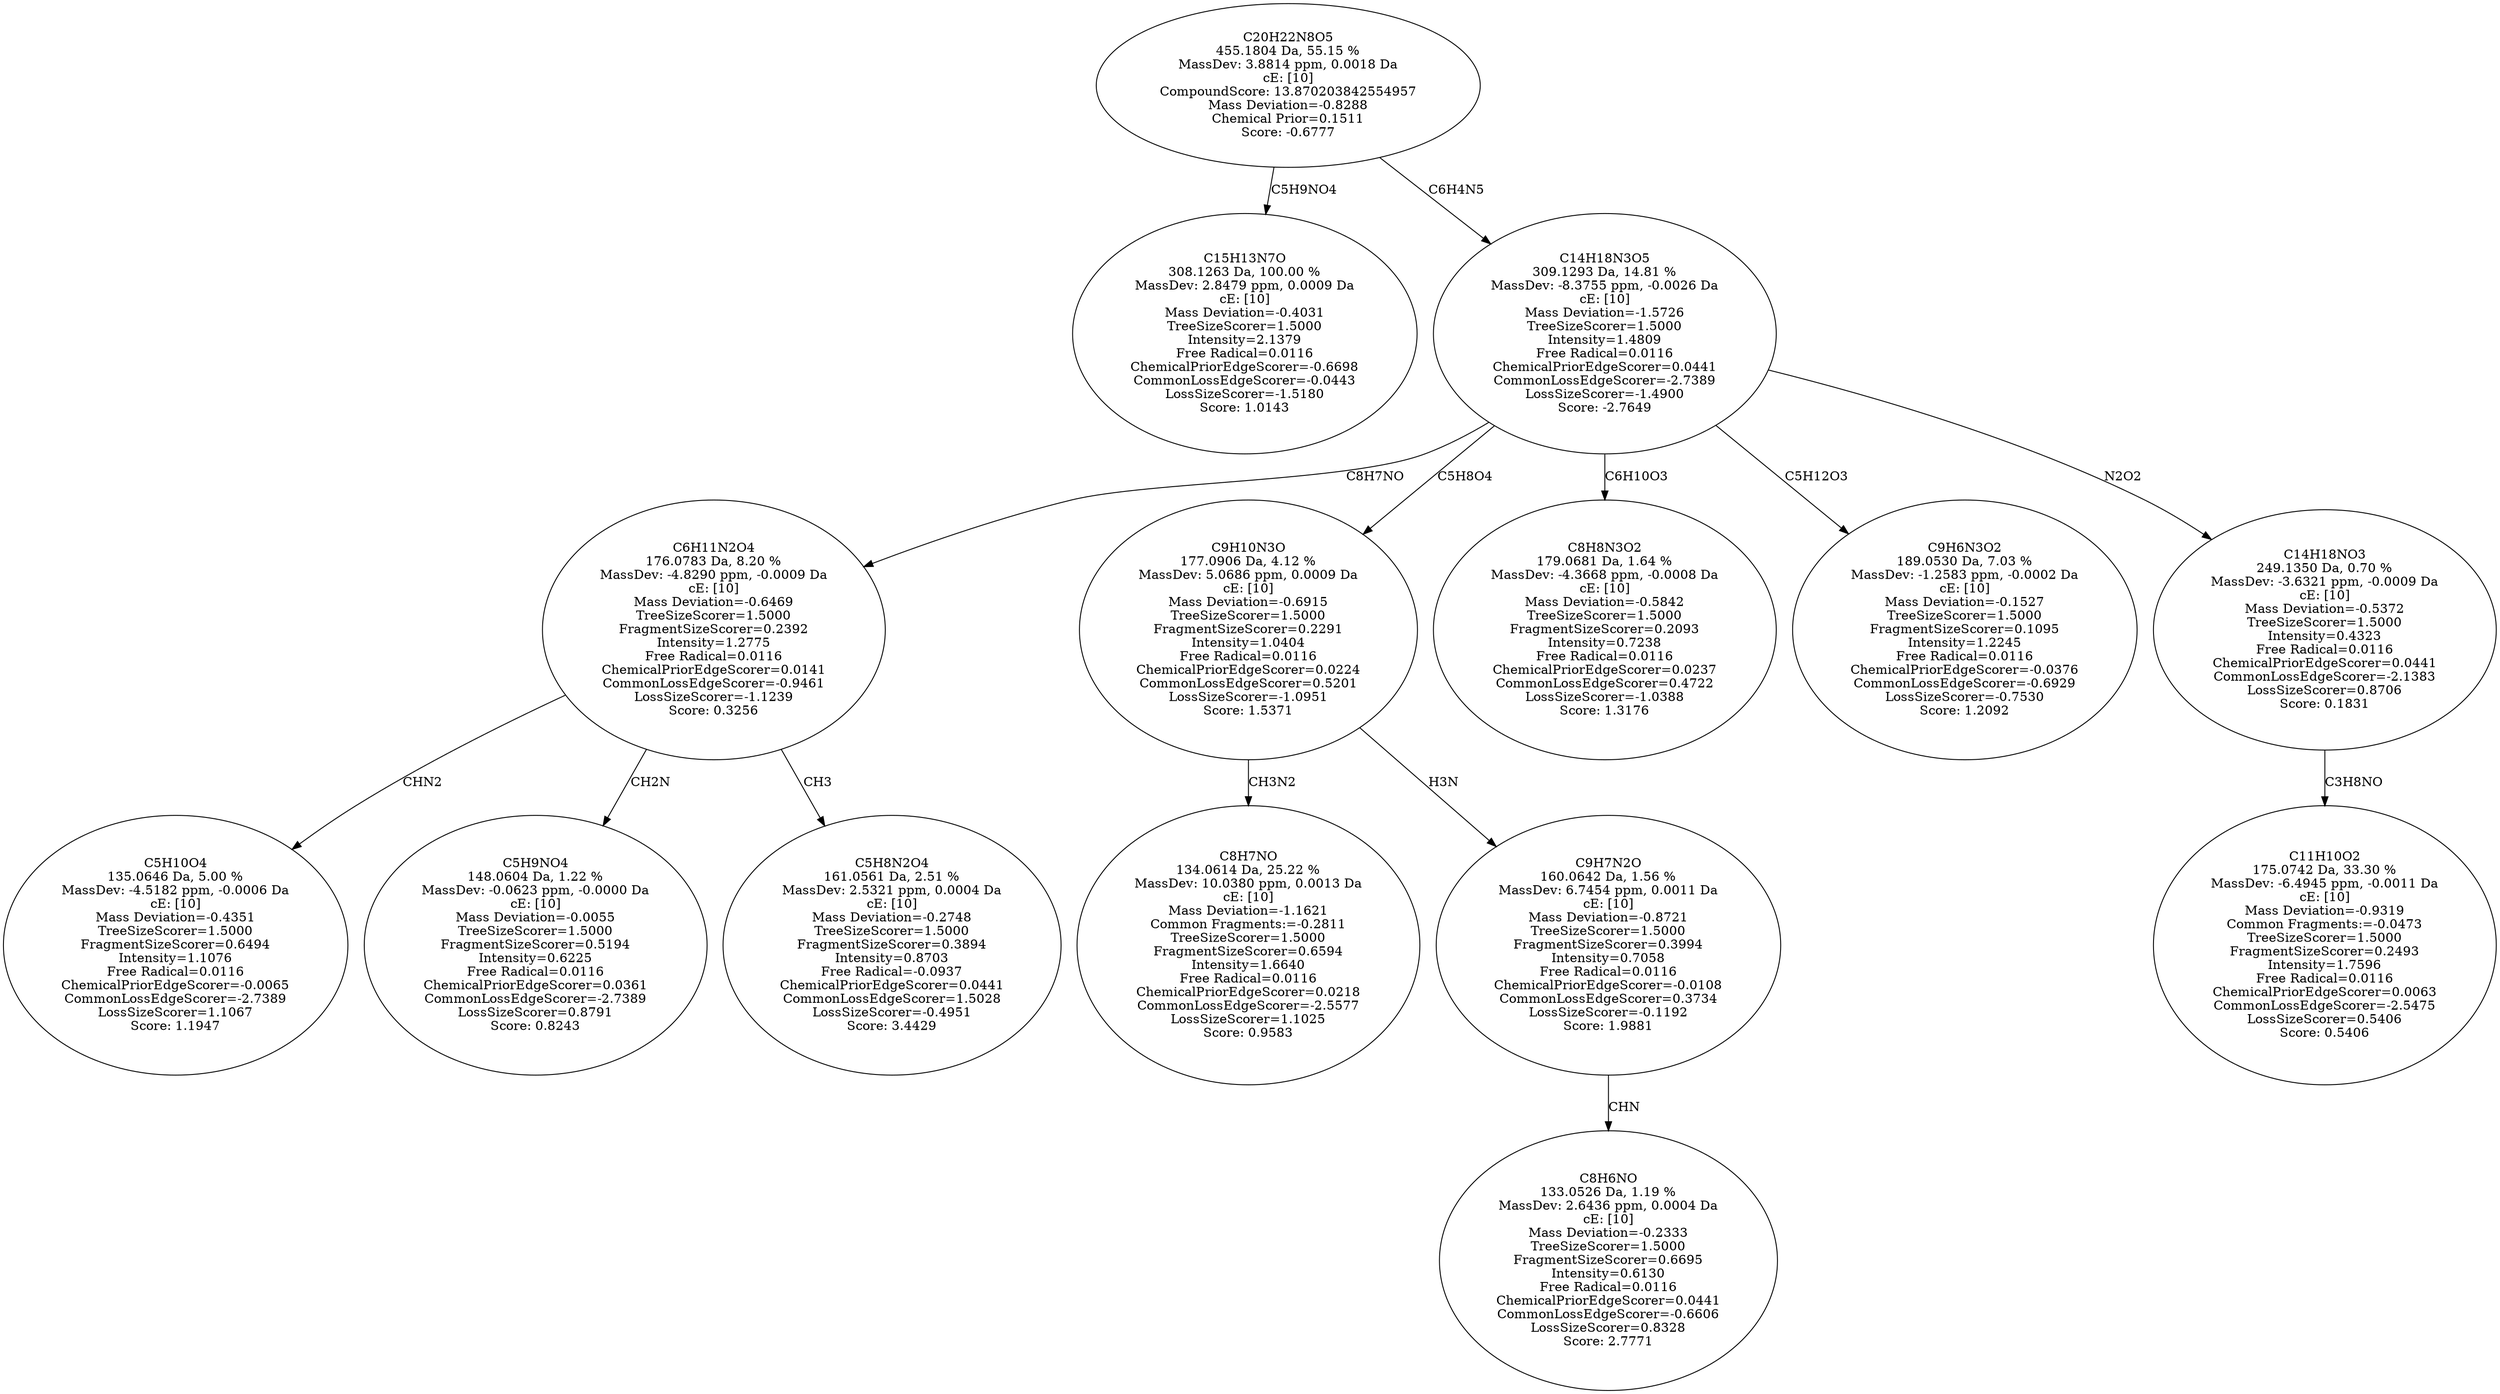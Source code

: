 strict digraph {
v1 [label="C15H13N7O\n308.1263 Da, 100.00 %\nMassDev: 2.8479 ppm, 0.0009 Da\ncE: [10]\nMass Deviation=-0.4031\nTreeSizeScorer=1.5000\nIntensity=2.1379\nFree Radical=0.0116\nChemicalPriorEdgeScorer=-0.6698\nCommonLossEdgeScorer=-0.0443\nLossSizeScorer=-1.5180\nScore: 1.0143"];
v2 [label="C5H10O4\n135.0646 Da, 5.00 %\nMassDev: -4.5182 ppm, -0.0006 Da\ncE: [10]\nMass Deviation=-0.4351\nTreeSizeScorer=1.5000\nFragmentSizeScorer=0.6494\nIntensity=1.1076\nFree Radical=0.0116\nChemicalPriorEdgeScorer=-0.0065\nCommonLossEdgeScorer=-2.7389\nLossSizeScorer=1.1067\nScore: 1.1947"];
v3 [label="C5H9NO4\n148.0604 Da, 1.22 %\nMassDev: -0.0623 ppm, -0.0000 Da\ncE: [10]\nMass Deviation=-0.0055\nTreeSizeScorer=1.5000\nFragmentSizeScorer=0.5194\nIntensity=0.6225\nFree Radical=0.0116\nChemicalPriorEdgeScorer=0.0361\nCommonLossEdgeScorer=-2.7389\nLossSizeScorer=0.8791\nScore: 0.8243"];
v4 [label="C5H8N2O4\n161.0561 Da, 2.51 %\nMassDev: 2.5321 ppm, 0.0004 Da\ncE: [10]\nMass Deviation=-0.2748\nTreeSizeScorer=1.5000\nFragmentSizeScorer=0.3894\nIntensity=0.8703\nFree Radical=-0.0937\nChemicalPriorEdgeScorer=0.0441\nCommonLossEdgeScorer=1.5028\nLossSizeScorer=-0.4951\nScore: 3.4429"];
v5 [label="C6H11N2O4\n176.0783 Da, 8.20 %\nMassDev: -4.8290 ppm, -0.0009 Da\ncE: [10]\nMass Deviation=-0.6469\nTreeSizeScorer=1.5000\nFragmentSizeScorer=0.2392\nIntensity=1.2775\nFree Radical=0.0116\nChemicalPriorEdgeScorer=0.0141\nCommonLossEdgeScorer=-0.9461\nLossSizeScorer=-1.1239\nScore: 0.3256"];
v6 [label="C8H7NO\n134.0614 Da, 25.22 %\nMassDev: 10.0380 ppm, 0.0013 Da\ncE: [10]\nMass Deviation=-1.1621\nCommon Fragments:=-0.2811\nTreeSizeScorer=1.5000\nFragmentSizeScorer=0.6594\nIntensity=1.6640\nFree Radical=0.0116\nChemicalPriorEdgeScorer=0.0218\nCommonLossEdgeScorer=-2.5577\nLossSizeScorer=1.1025\nScore: 0.9583"];
v7 [label="C8H6NO\n133.0526 Da, 1.19 %\nMassDev: 2.6436 ppm, 0.0004 Da\ncE: [10]\nMass Deviation=-0.2333\nTreeSizeScorer=1.5000\nFragmentSizeScorer=0.6695\nIntensity=0.6130\nFree Radical=0.0116\nChemicalPriorEdgeScorer=0.0441\nCommonLossEdgeScorer=-0.6606\nLossSizeScorer=0.8328\nScore: 2.7771"];
v8 [label="C9H7N2O\n160.0642 Da, 1.56 %\nMassDev: 6.7454 ppm, 0.0011 Da\ncE: [10]\nMass Deviation=-0.8721\nTreeSizeScorer=1.5000\nFragmentSizeScorer=0.3994\nIntensity=0.7058\nFree Radical=0.0116\nChemicalPriorEdgeScorer=-0.0108\nCommonLossEdgeScorer=0.3734\nLossSizeScorer=-0.1192\nScore: 1.9881"];
v9 [label="C9H10N3O\n177.0906 Da, 4.12 %\nMassDev: 5.0686 ppm, 0.0009 Da\ncE: [10]\nMass Deviation=-0.6915\nTreeSizeScorer=1.5000\nFragmentSizeScorer=0.2291\nIntensity=1.0404\nFree Radical=0.0116\nChemicalPriorEdgeScorer=0.0224\nCommonLossEdgeScorer=0.5201\nLossSizeScorer=-1.0951\nScore: 1.5371"];
v10 [label="C8H8N3O2\n179.0681 Da, 1.64 %\nMassDev: -4.3668 ppm, -0.0008 Da\ncE: [10]\nMass Deviation=-0.5842\nTreeSizeScorer=1.5000\nFragmentSizeScorer=0.2093\nIntensity=0.7238\nFree Radical=0.0116\nChemicalPriorEdgeScorer=0.0237\nCommonLossEdgeScorer=0.4722\nLossSizeScorer=-1.0388\nScore: 1.3176"];
v11 [label="C9H6N3O2\n189.0530 Da, 7.03 %\nMassDev: -1.2583 ppm, -0.0002 Da\ncE: [10]\nMass Deviation=-0.1527\nTreeSizeScorer=1.5000\nFragmentSizeScorer=0.1095\nIntensity=1.2245\nFree Radical=0.0116\nChemicalPriorEdgeScorer=-0.0376\nCommonLossEdgeScorer=-0.6929\nLossSizeScorer=-0.7530\nScore: 1.2092"];
v12 [label="C11H10O2\n175.0742 Da, 33.30 %\nMassDev: -6.4945 ppm, -0.0011 Da\ncE: [10]\nMass Deviation=-0.9319\nCommon Fragments:=-0.0473\nTreeSizeScorer=1.5000\nFragmentSizeScorer=0.2493\nIntensity=1.7596\nFree Radical=0.0116\nChemicalPriorEdgeScorer=0.0063\nCommonLossEdgeScorer=-2.5475\nLossSizeScorer=0.5406\nScore: 0.5406"];
v13 [label="C14H18NO3\n249.1350 Da, 0.70 %\nMassDev: -3.6321 ppm, -0.0009 Da\ncE: [10]\nMass Deviation=-0.5372\nTreeSizeScorer=1.5000\nIntensity=0.4323\nFree Radical=0.0116\nChemicalPriorEdgeScorer=0.0441\nCommonLossEdgeScorer=-2.1383\nLossSizeScorer=0.8706\nScore: 0.1831"];
v14 [label="C14H18N3O5\n309.1293 Da, 14.81 %\nMassDev: -8.3755 ppm, -0.0026 Da\ncE: [10]\nMass Deviation=-1.5726\nTreeSizeScorer=1.5000\nIntensity=1.4809\nFree Radical=0.0116\nChemicalPriorEdgeScorer=0.0441\nCommonLossEdgeScorer=-2.7389\nLossSizeScorer=-1.4900\nScore: -2.7649"];
v15 [label="C20H22N8O5\n455.1804 Da, 55.15 %\nMassDev: 3.8814 ppm, 0.0018 Da\ncE: [10]\nCompoundScore: 13.870203842554957\nMass Deviation=-0.8288\nChemical Prior=0.1511\nScore: -0.6777"];
v15 -> v1 [label="C5H9NO4"];
v5 -> v2 [label="CHN2"];
v5 -> v3 [label="CH2N"];
v5 -> v4 [label="CH3"];
v14 -> v5 [label="C8H7NO"];
v9 -> v6 [label="CH3N2"];
v8 -> v7 [label="CHN"];
v9 -> v8 [label="H3N"];
v14 -> v9 [label="C5H8O4"];
v14 -> v10 [label="C6H10O3"];
v14 -> v11 [label="C5H12O3"];
v13 -> v12 [label="C3H8NO"];
v14 -> v13 [label="N2O2"];
v15 -> v14 [label="C6H4N5"];
}